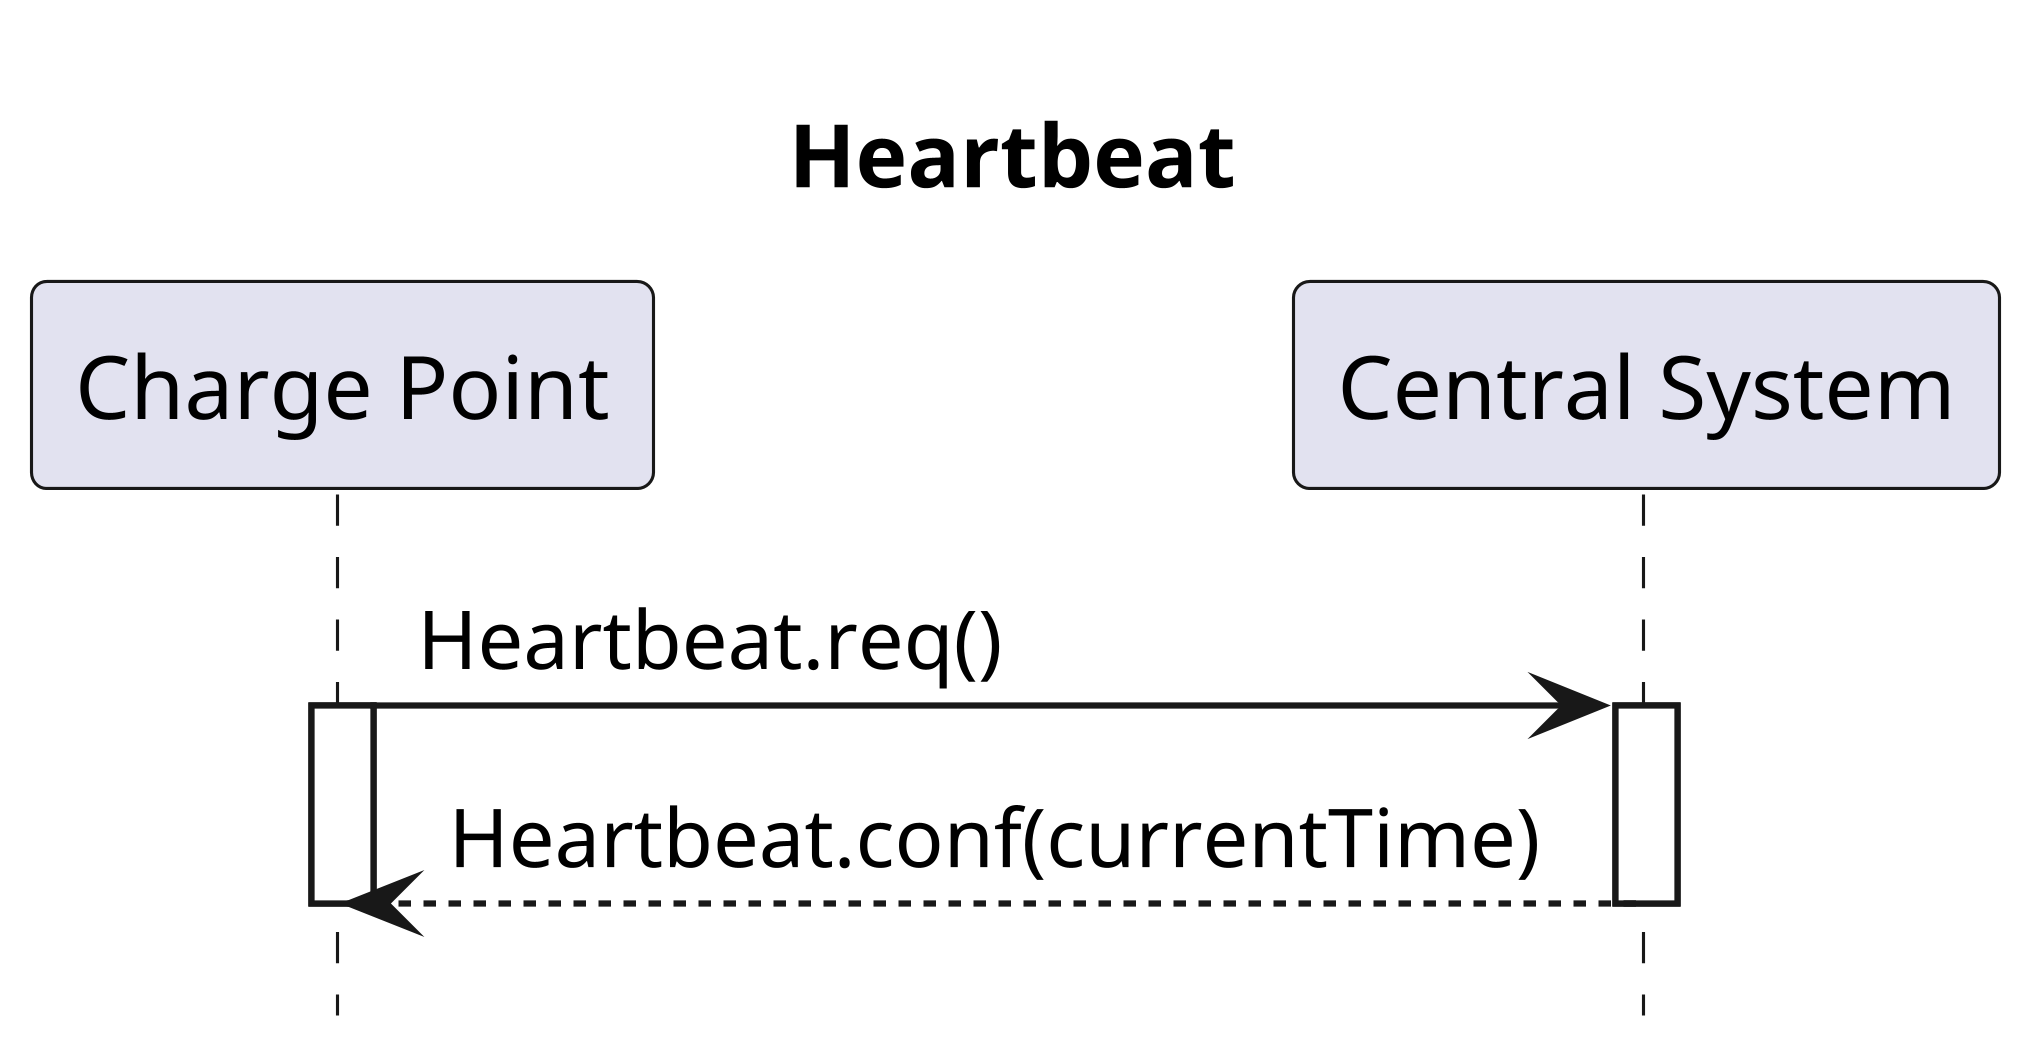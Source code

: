 @startuml
skinparam dpi 600
hide footbox

title Heartbeat

participant "Charge Point" as CP
participant "Central System" as CS

CP -> CS: Heartbeat.req()
activate CP
activate CS
CS --> CP: Heartbeat.conf(currentTime)

deactivate CS
deactivate CP
@enduml
